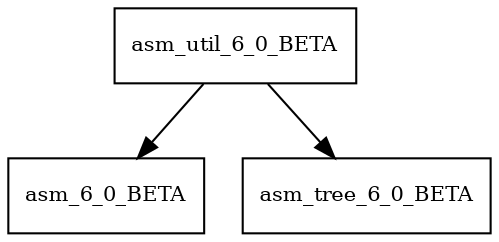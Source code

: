 digraph asm_util_6_0_BETA_dependencies {
  node [shape = box, fontsize=10.0];
  asm_util_6_0_BETA -> asm_6_0_BETA;
  asm_util_6_0_BETA -> asm_tree_6_0_BETA;
}
